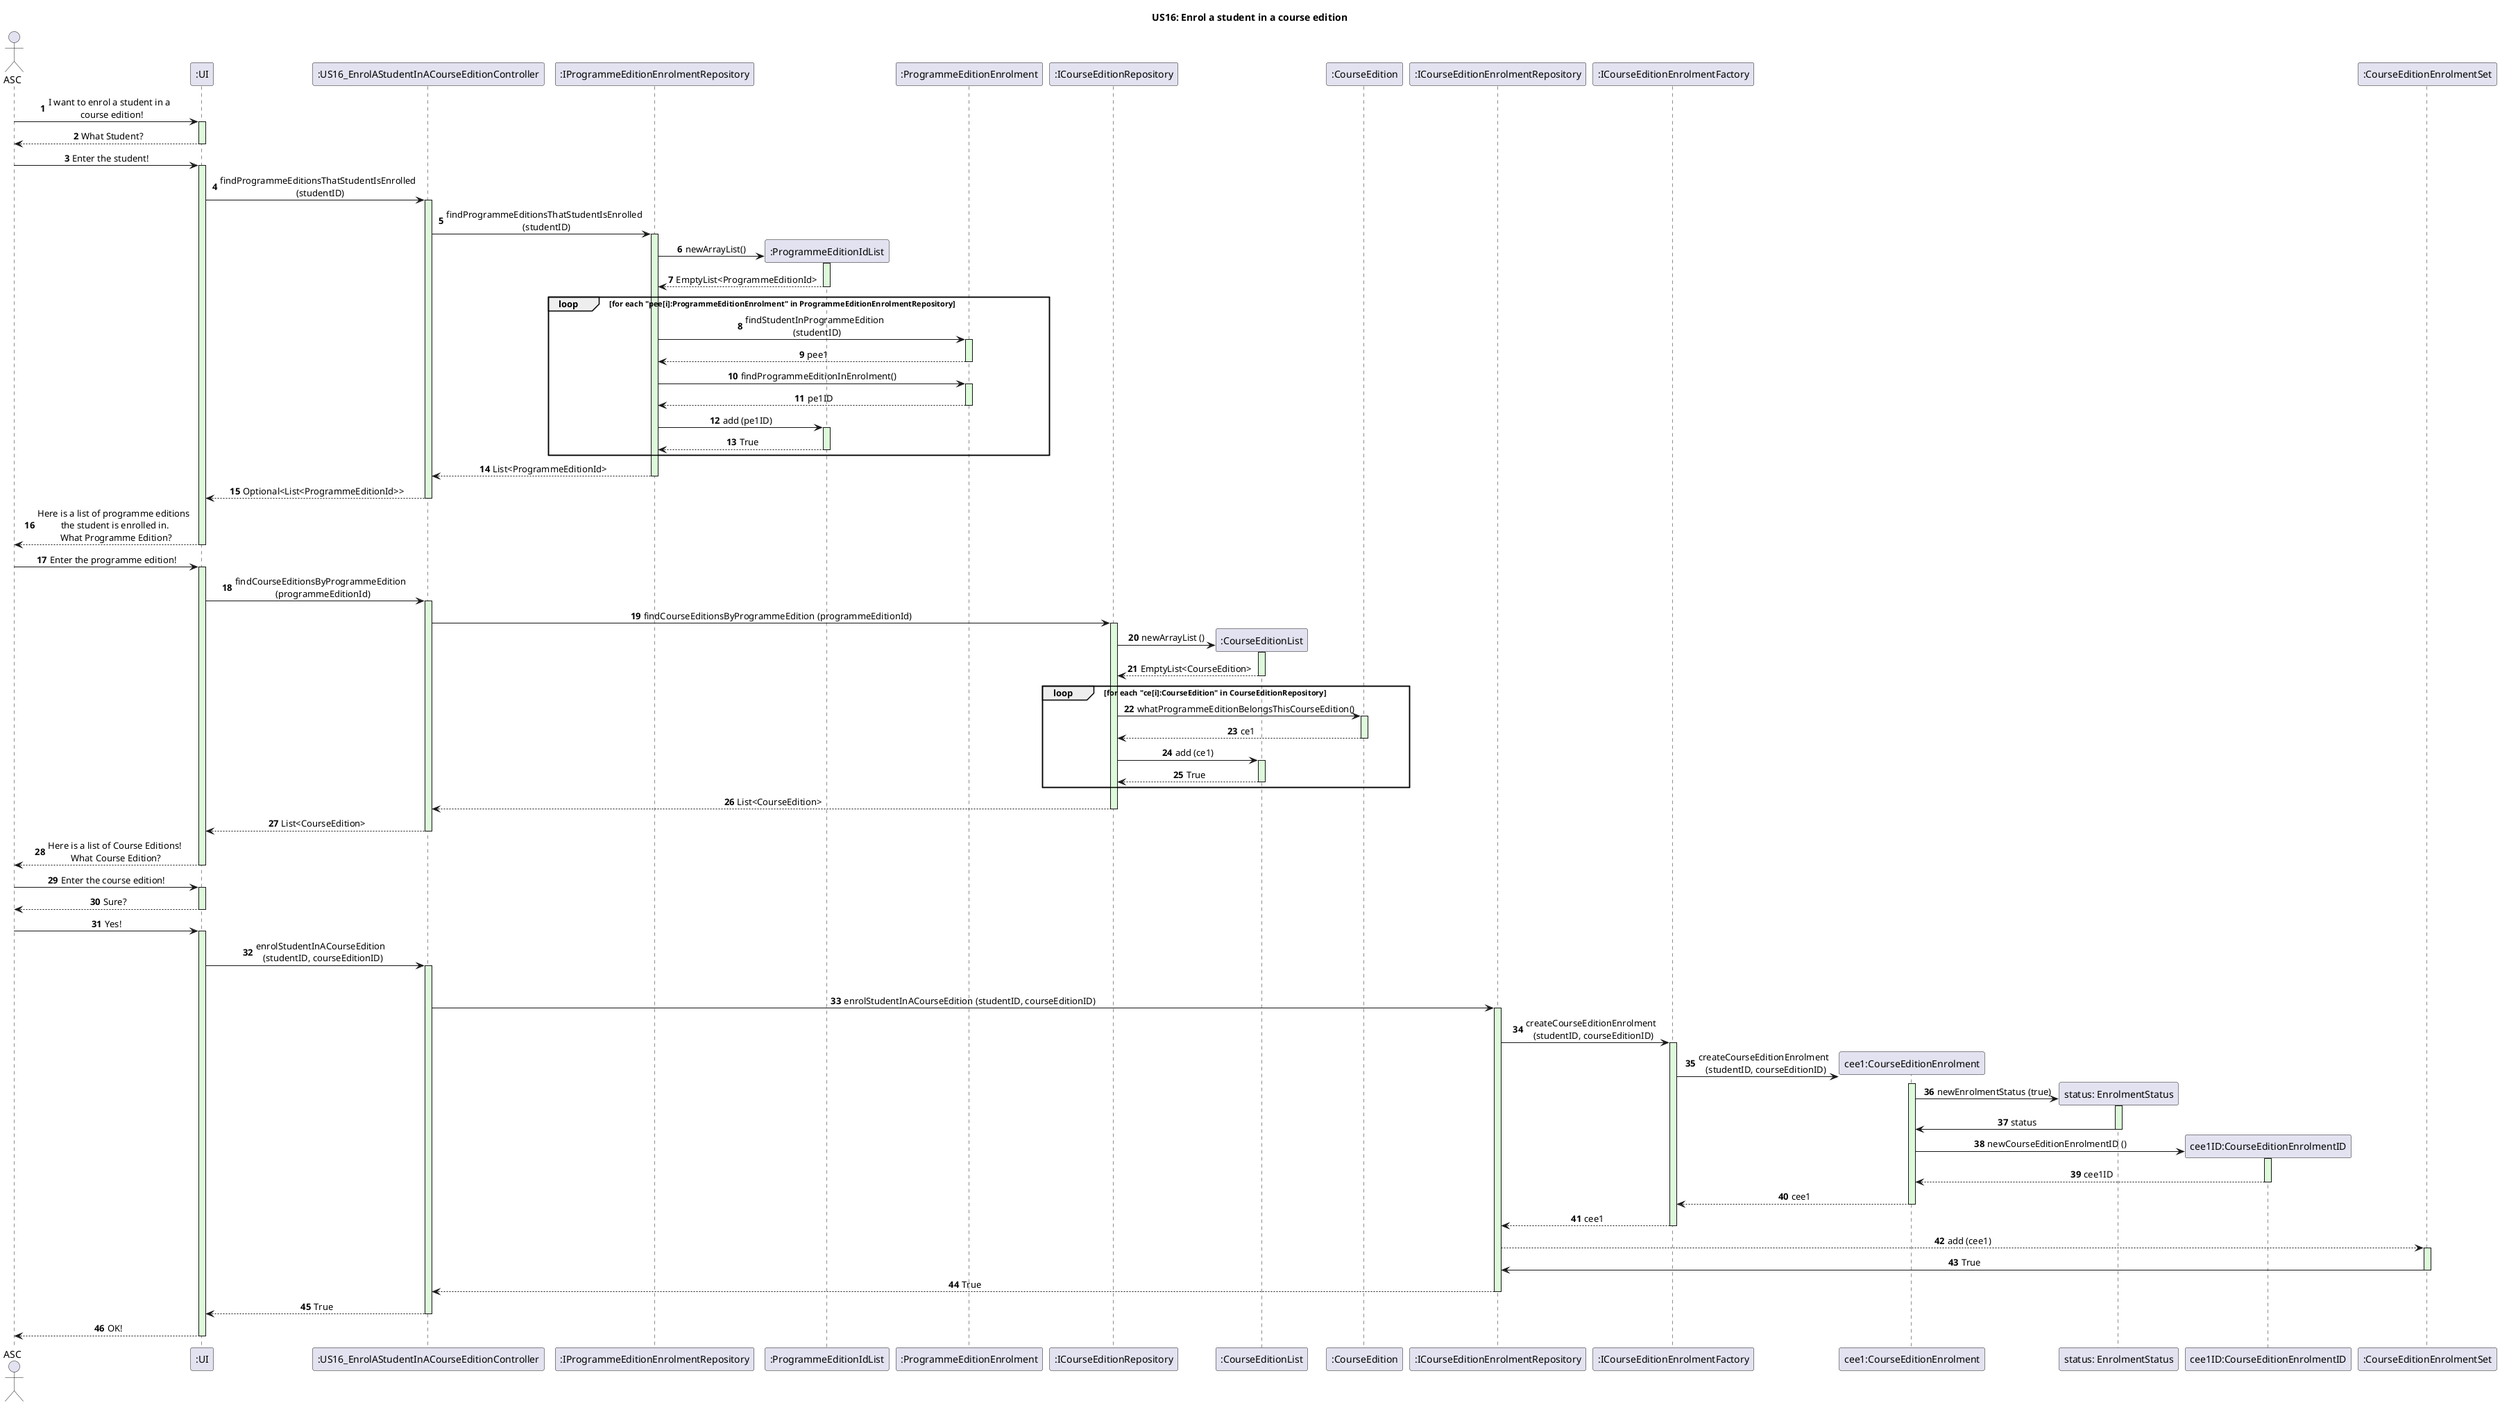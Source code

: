 @startuml
title US16: Enrol a student in a course edition
autonumber
skinparam {
  ActivityPadding 2
  ActivityMargin 2
  BoxPadding 2
}
skinparam defaultTextAlignment center

actor ASC
participant ":UI" as UI
ASC -> UI: I want to enrol a student in a \n course edition!
activate UI #ddfada
UI --> ASC: What Student?
deactivate UI

ASC -> UI: Enter the student!
activate UI #ddfada
participant ":US16_EnrolAStudentInACourseEditionController" as Controller
UI -> Controller: findProgrammeEditionsThatStudentIsEnrolled \n (studentID)
activate Controller #ddfada
participant ":IProgrammeEditionEnrolmentRepository" as ProgrammeEditionEnrolmentRepository
Controller -> ProgrammeEditionEnrolmentRepository: findProgrammeEditionsThatStudentIsEnrolled \n (studentID)
activate ProgrammeEditionEnrolmentRepository #ddfada
create ":ProgrammeEditionIdList"
ProgrammeEditionEnrolmentRepository -> ":ProgrammeEditionIdList": newArrayList()
activate ":ProgrammeEditionIdList" #ddfada
":ProgrammeEditionIdList" --> ProgrammeEditionEnrolmentRepository: EmptyList<ProgrammeEditionId>
deactivate ":ProgrammeEditionIdList"
loop for each "pee[i]:ProgrammeEditionEnrolment" in ProgrammeEditionEnrolmentRepository
participant ":ProgrammeEditionEnrolment" as ProgrammeEditionEnrolment
ProgrammeEditionEnrolmentRepository -> ProgrammeEditionEnrolment : findStudentInProgrammeEdition \n (studentID)
activate ProgrammeEditionEnrolment #ddfada
ProgrammeEditionEnrolment --> ProgrammeEditionEnrolmentRepository : pee1
deactivate ProgrammeEditionEnrolment
ProgrammeEditionEnrolmentRepository -> ProgrammeEditionEnrolment :  findProgrammeEditionInEnrolment()
activate ProgrammeEditionEnrolment #ddfada
ProgrammeEditionEnrolment --> ProgrammeEditionEnrolmentRepository : pe1ID
deactivate ProgrammeEditionEnrolment
ProgrammeEditionEnrolmentRepository -> ":ProgrammeEditionIdList":  add (pe1ID)
activate ":ProgrammeEditionIdList" #ddfada
":ProgrammeEditionIdList" --> ProgrammeEditionEnrolmentRepository: True
deactivate ":ProgrammeEditionIdList"
end
ProgrammeEditionEnrolmentRepository --> Controller: List<ProgrammeEditionId>
deactivate ProgrammeEditionEnrolmentRepository
Controller --> UI: Optional<List<ProgrammeEditionId>>
deactivate Controller
UI --> ASC: Here is a list of programme editions \n the student is enrolled in. \n What Programme Edition?
deactivate UI

ASC -> UI:Enter the programme edition!
activate UI #ddfada
UI -> Controller: findCourseEditionsByProgrammeEdition \n (programmeEditionId)
activate Controller #ddfada
participant ":ICourseEditionRepository" as CourseEditionRepository
Controller -> CourseEditionRepository: findCourseEditionsByProgrammeEdition (programmeEditionId)
activate CourseEditionRepository #ddfada
create ":CourseEditionList"
CourseEditionRepository -> ":CourseEditionList": newArrayList ()
activate ":CourseEditionList" #ddfada
":CourseEditionList" --> CourseEditionRepository: EmptyList<CourseEdition>
deactivate ":CourseEditionList"
loop for each "ce[i]:CourseEdition" in CourseEditionRepository
participant ":CourseEdition" as CourseEdition
CourseEditionRepository -> CourseEdition :  whatProgrammeEditionBelongsThisCourseEdition()
activate CourseEdition #ddfada
CourseEdition --> CourseEditionRepository : ce1
deactivate CourseEdition
CourseEditionRepository -> ":CourseEditionList" :  add (ce1)
activate ":CourseEditionList" #ddfada
":CourseEditionList" --> CourseEditionRepository: True
deactivate ":CourseEditionList"
end
CourseEditionRepository --> Controller: List<CourseEdition>
deactivate CourseEditionRepository
Controller --> UI: List<CourseEdition>
deactivate Controller
UI --> ASC: Here is a list of Course Editions!\n What Course Edition?
deactivate UI

ASC -> UI: Enter the course edition!
activate UI #ddfada
UI --> ASC: Sure?
deactivate UI
ASC -> UI: Yes!
activate UI #ddfada

UI -> Controller: enrolStudentInACourseEdition \n (studentID, courseEditionID)
activate Controller #ddfada
deactivate CourseEditionRepository
participant ":ICourseEditionEnrolmentRepository" as CourseEditionEnrolmentRepository
Controller -> CourseEditionEnrolmentRepository: enrolStudentInACourseEdition (studentID, courseEditionID)
activate CourseEditionEnrolmentRepository #ddfada
participant ":ICourseEditionEnrolmentFactory" as CourseEditionEnrolmentFactoryInterface
CourseEditionEnrolmentRepository -> CourseEditionEnrolmentFactoryInterface: createCourseEditionEnrolment \n (studentID, courseEditionID)
activate CourseEditionEnrolmentFactoryInterface #ddfada
create "cee1:CourseEditionEnrolment"
CourseEditionEnrolmentFactoryInterface -> "cee1:CourseEditionEnrolment" : createCourseEditionEnrolment \n (studentID, courseEditionID)
activate "cee1:CourseEditionEnrolment" #ddfada
create "status: EnrolmentStatus"
"cee1:CourseEditionEnrolment" -> "status: EnrolmentStatus" : newEnrolmentStatus (true)
activate "status: EnrolmentStatus" #ddfada
"status: EnrolmentStatus" -> "cee1:CourseEditionEnrolment" : status
deactivate "status: EnrolmentStatus"
create "cee1ID:CourseEditionEnrolmentID"
"cee1:CourseEditionEnrolment" -> "cee1ID:CourseEditionEnrolmentID": newCourseEditionEnrolmentID ()
activate "cee1ID:CourseEditionEnrolmentID" #ddfada
"cee1ID:CourseEditionEnrolmentID" --> "cee1:CourseEditionEnrolment": cee1ID
deactivate "cee1ID:CourseEditionEnrolmentID"
"cee1:CourseEditionEnrolment" --> CourseEditionEnrolmentFactoryInterface: cee1
deactivate "cee1:CourseEditionEnrolment"
CourseEditionEnrolmentFactoryInterface --> CourseEditionEnrolmentRepository: cee1
deactivate CourseEditionEnrolmentFactoryInterface
participant ":CourseEditionEnrolmentSet" as CourseEditionEnrolmentSet
CourseEditionEnrolmentRepository --> CourseEditionEnrolmentSet: add (cee1)
activate CourseEditionEnrolmentSet #ddfada
CourseEditionEnrolmentSet -> CourseEditionEnrolmentRepository: True
deactivate CourseEditionEnrolmentSet
CourseEditionEnrolmentRepository --> Controller: True
deactivate CourseEditionEnrolmentRepository
Controller --> UI: True
deactivate Controller
UI --> ASC: OK!
deactivate UI

@enduml
